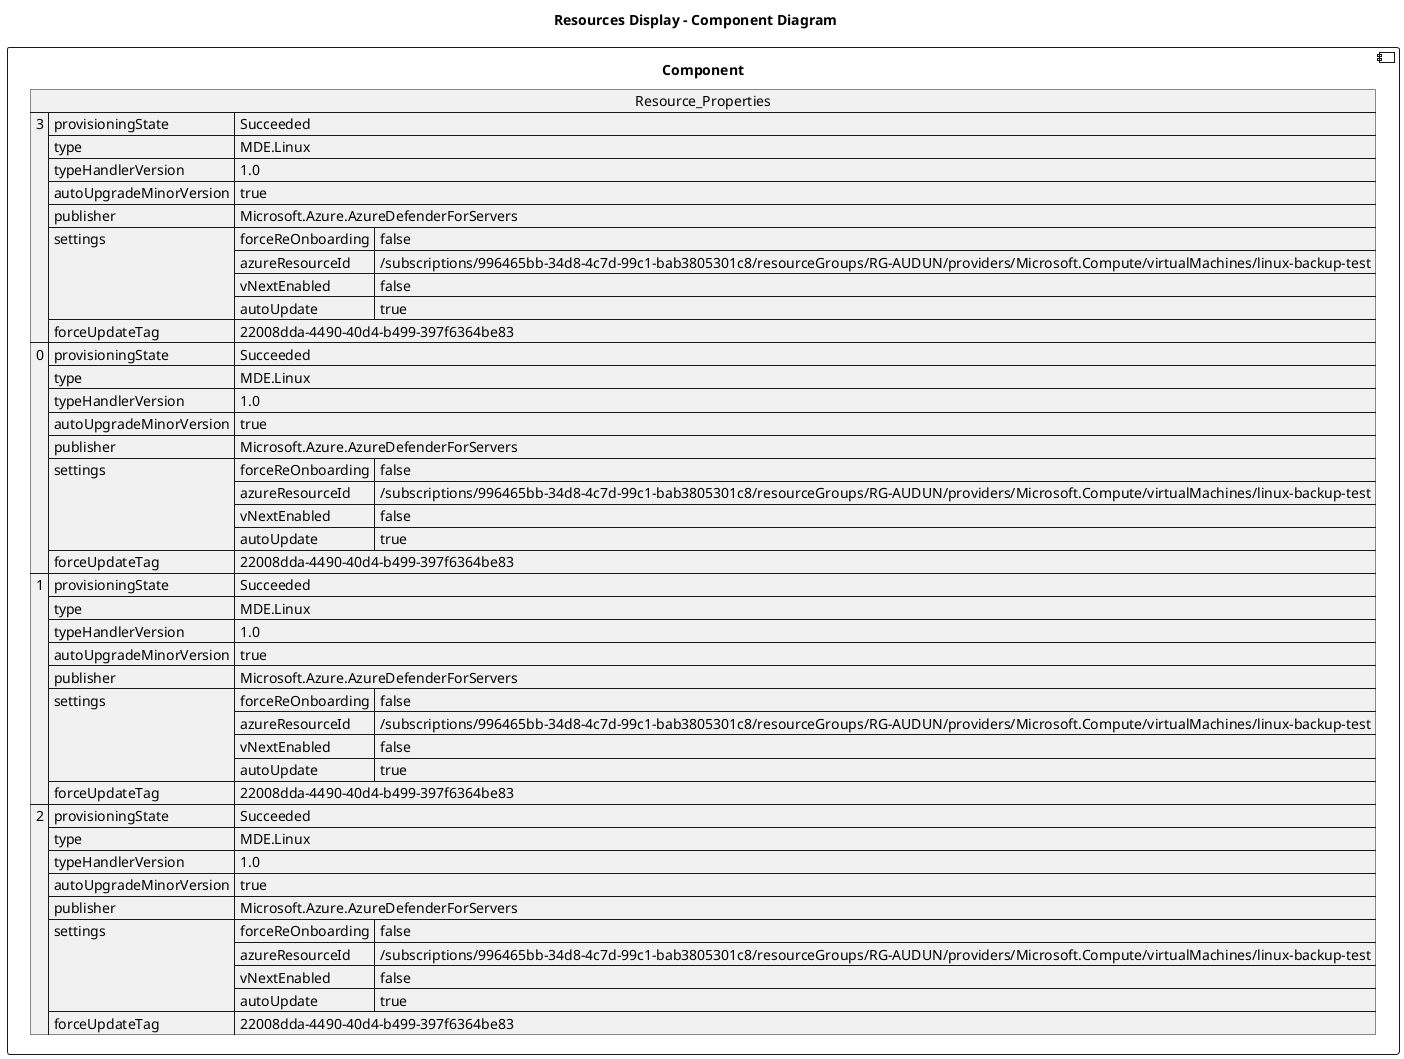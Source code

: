 @startuml

title Resources Display - Component Diagram

component Component {

json  Resource_Properties {
  "3": {
    "provisioningState": "Succeeded",
    "type": "MDE.Linux",
    "typeHandlerVersion": "1.0",
    "autoUpgradeMinorVersion": true,
    "publisher": "Microsoft.Azure.AzureDefenderForServers",
    "settings": {
      "forceReOnboarding": false,
      "azureResourceId": "/subscriptions/996465bb-34d8-4c7d-99c1-bab3805301c8/resourceGroups/RG-AUDUN/providers/Microsoft.Compute/virtualMachines/linux-backup-test",
      "vNextEnabled": false,
      "autoUpdate": true
    },
    "forceUpdateTag": "22008dda-4490-40d4-b499-397f6364be83"
  },
  "0": {
    "provisioningState": "Succeeded",
    "type": "MDE.Linux",
    "typeHandlerVersion": "1.0",
    "autoUpgradeMinorVersion": true,
    "publisher": "Microsoft.Azure.AzureDefenderForServers",
    "settings": {
      "forceReOnboarding": false,
      "azureResourceId": "/subscriptions/996465bb-34d8-4c7d-99c1-bab3805301c8/resourceGroups/RG-AUDUN/providers/Microsoft.Compute/virtualMachines/linux-backup-test",
      "vNextEnabled": false,
      "autoUpdate": true
    },
    "forceUpdateTag": "22008dda-4490-40d4-b499-397f6364be83"
  },
  "1": {
    "provisioningState": "Succeeded",
    "type": "MDE.Linux",
    "typeHandlerVersion": "1.0",
    "autoUpgradeMinorVersion": true,
    "publisher": "Microsoft.Azure.AzureDefenderForServers",
    "settings": {
      "forceReOnboarding": false,
      "azureResourceId": "/subscriptions/996465bb-34d8-4c7d-99c1-bab3805301c8/resourceGroups/RG-AUDUN/providers/Microsoft.Compute/virtualMachines/linux-backup-test",
      "vNextEnabled": false,
      "autoUpdate": true
    },
    "forceUpdateTag": "22008dda-4490-40d4-b499-397f6364be83"
  },
  "2": {
    "provisioningState": "Succeeded",
    "type": "MDE.Linux",
    "typeHandlerVersion": "1.0",
    "autoUpgradeMinorVersion": true,
    "publisher": "Microsoft.Azure.AzureDefenderForServers",
    "settings": {
      "forceReOnboarding": false,
      "azureResourceId": "/subscriptions/996465bb-34d8-4c7d-99c1-bab3805301c8/resourceGroups/RG-AUDUN/providers/Microsoft.Compute/virtualMachines/linux-backup-test",
      "vNextEnabled": false,
      "autoUpdate": true
    },
    "forceUpdateTag": "22008dda-4490-40d4-b499-397f6364be83"
  }
}
}
@enduml

